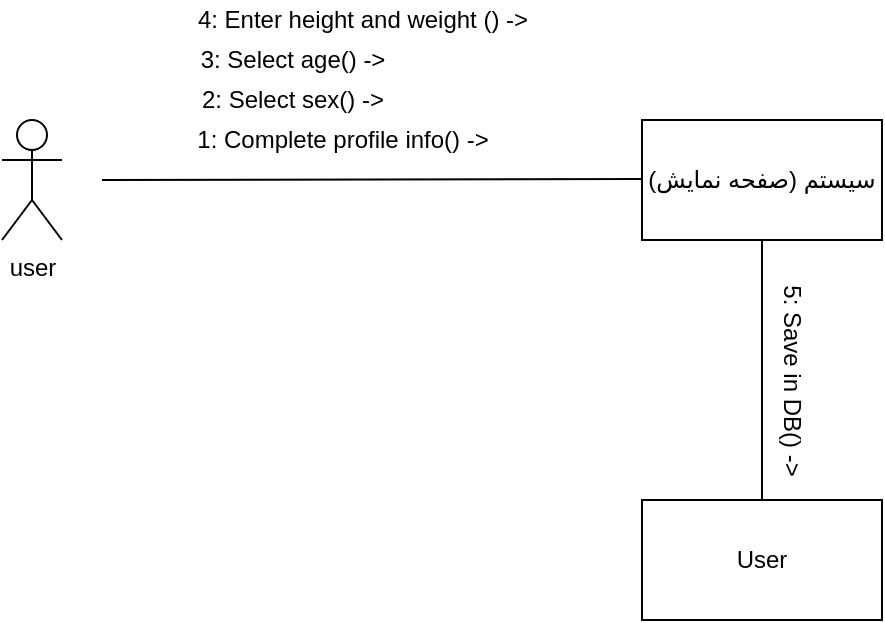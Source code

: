 <mxfile version="14.0.1" type="github">
  <diagram id="BXtNbef0zu7mDP0FYzVf" name="Page-1">
    <mxGraphModel dx="786" dy="473" grid="1" gridSize="10" guides="1" tooltips="1" connect="1" arrows="1" fold="1" page="1" pageScale="1" pageWidth="850" pageHeight="1100" math="0" shadow="0">
      <root>
        <mxCell id="0" />
        <mxCell id="1" parent="0" />
        <mxCell id="-_2ivDZEhXRZm4WF70Td-1" value="user" style="shape=umlActor;verticalLabelPosition=bottom;verticalAlign=top;html=1;outlineConnect=0;" vertex="1" parent="1">
          <mxGeometry x="230" y="170" width="30" height="60" as="geometry" />
        </mxCell>
        <mxCell id="-_2ivDZEhXRZm4WF70Td-2" value="سیستم (صفحه نمایش)" style="rounded=0;whiteSpace=wrap;html=1;" vertex="1" parent="1">
          <mxGeometry x="550" y="170" width="120" height="60" as="geometry" />
        </mxCell>
        <mxCell id="-_2ivDZEhXRZm4WF70Td-3" value="User" style="rounded=0;whiteSpace=wrap;html=1;" vertex="1" parent="1">
          <mxGeometry x="550" y="360" width="120" height="60" as="geometry" />
        </mxCell>
        <mxCell id="-_2ivDZEhXRZm4WF70Td-4" value="" style="endArrow=none;html=1;" edge="1" parent="1">
          <mxGeometry width="50" height="50" relative="1" as="geometry">
            <mxPoint x="280" y="200" as="sourcePoint" />
            <mxPoint x="550" y="199.5" as="targetPoint" />
          </mxGeometry>
        </mxCell>
        <mxCell id="-_2ivDZEhXRZm4WF70Td-5" value="" style="endArrow=none;html=1;exitX=0.5;exitY=0;exitDx=0;exitDy=0;entryX=0.5;entryY=1;entryDx=0;entryDy=0;" edge="1" parent="1" source="-_2ivDZEhXRZm4WF70Td-3" target="-_2ivDZEhXRZm4WF70Td-2">
          <mxGeometry width="50" height="50" relative="1" as="geometry">
            <mxPoint x="380" y="270" as="sourcePoint" />
            <mxPoint x="430" y="220" as="targetPoint" />
          </mxGeometry>
        </mxCell>
        <mxCell id="-_2ivDZEhXRZm4WF70Td-6" value="1: Complete profile info() -&amp;gt;" style="text;html=1;align=center;verticalAlign=middle;resizable=0;points=[];autosize=1;" vertex="1" parent="1">
          <mxGeometry x="320" y="170" width="160" height="20" as="geometry" />
        </mxCell>
        <mxCell id="-_2ivDZEhXRZm4WF70Td-7" value="2: Select sex() -&amp;gt;" style="text;html=1;align=center;verticalAlign=middle;resizable=0;points=[];autosize=1;" vertex="1" parent="1">
          <mxGeometry x="320" y="150" width="110" height="20" as="geometry" />
        </mxCell>
        <mxCell id="-_2ivDZEhXRZm4WF70Td-8" value="3: Select age() -&amp;gt;" style="text;html=1;align=center;verticalAlign=middle;resizable=0;points=[];autosize=1;" vertex="1" parent="1">
          <mxGeometry x="320" y="130" width="110" height="20" as="geometry" />
        </mxCell>
        <mxCell id="-_2ivDZEhXRZm4WF70Td-9" value="5: Save in DB() -&amp;gt;" style="text;html=1;align=center;verticalAlign=middle;resizable=0;points=[];autosize=1;rotation=90;" vertex="1" parent="1">
          <mxGeometry x="570" y="290" width="110" height="20" as="geometry" />
        </mxCell>
        <mxCell id="-_2ivDZEhXRZm4WF70Td-10" value="4: Enter height and weight () -&amp;gt;" style="text;html=1;align=center;verticalAlign=middle;resizable=0;points=[];autosize=1;" vertex="1" parent="1">
          <mxGeometry x="320" y="110" width="180" height="20" as="geometry" />
        </mxCell>
      </root>
    </mxGraphModel>
  </diagram>
</mxfile>
